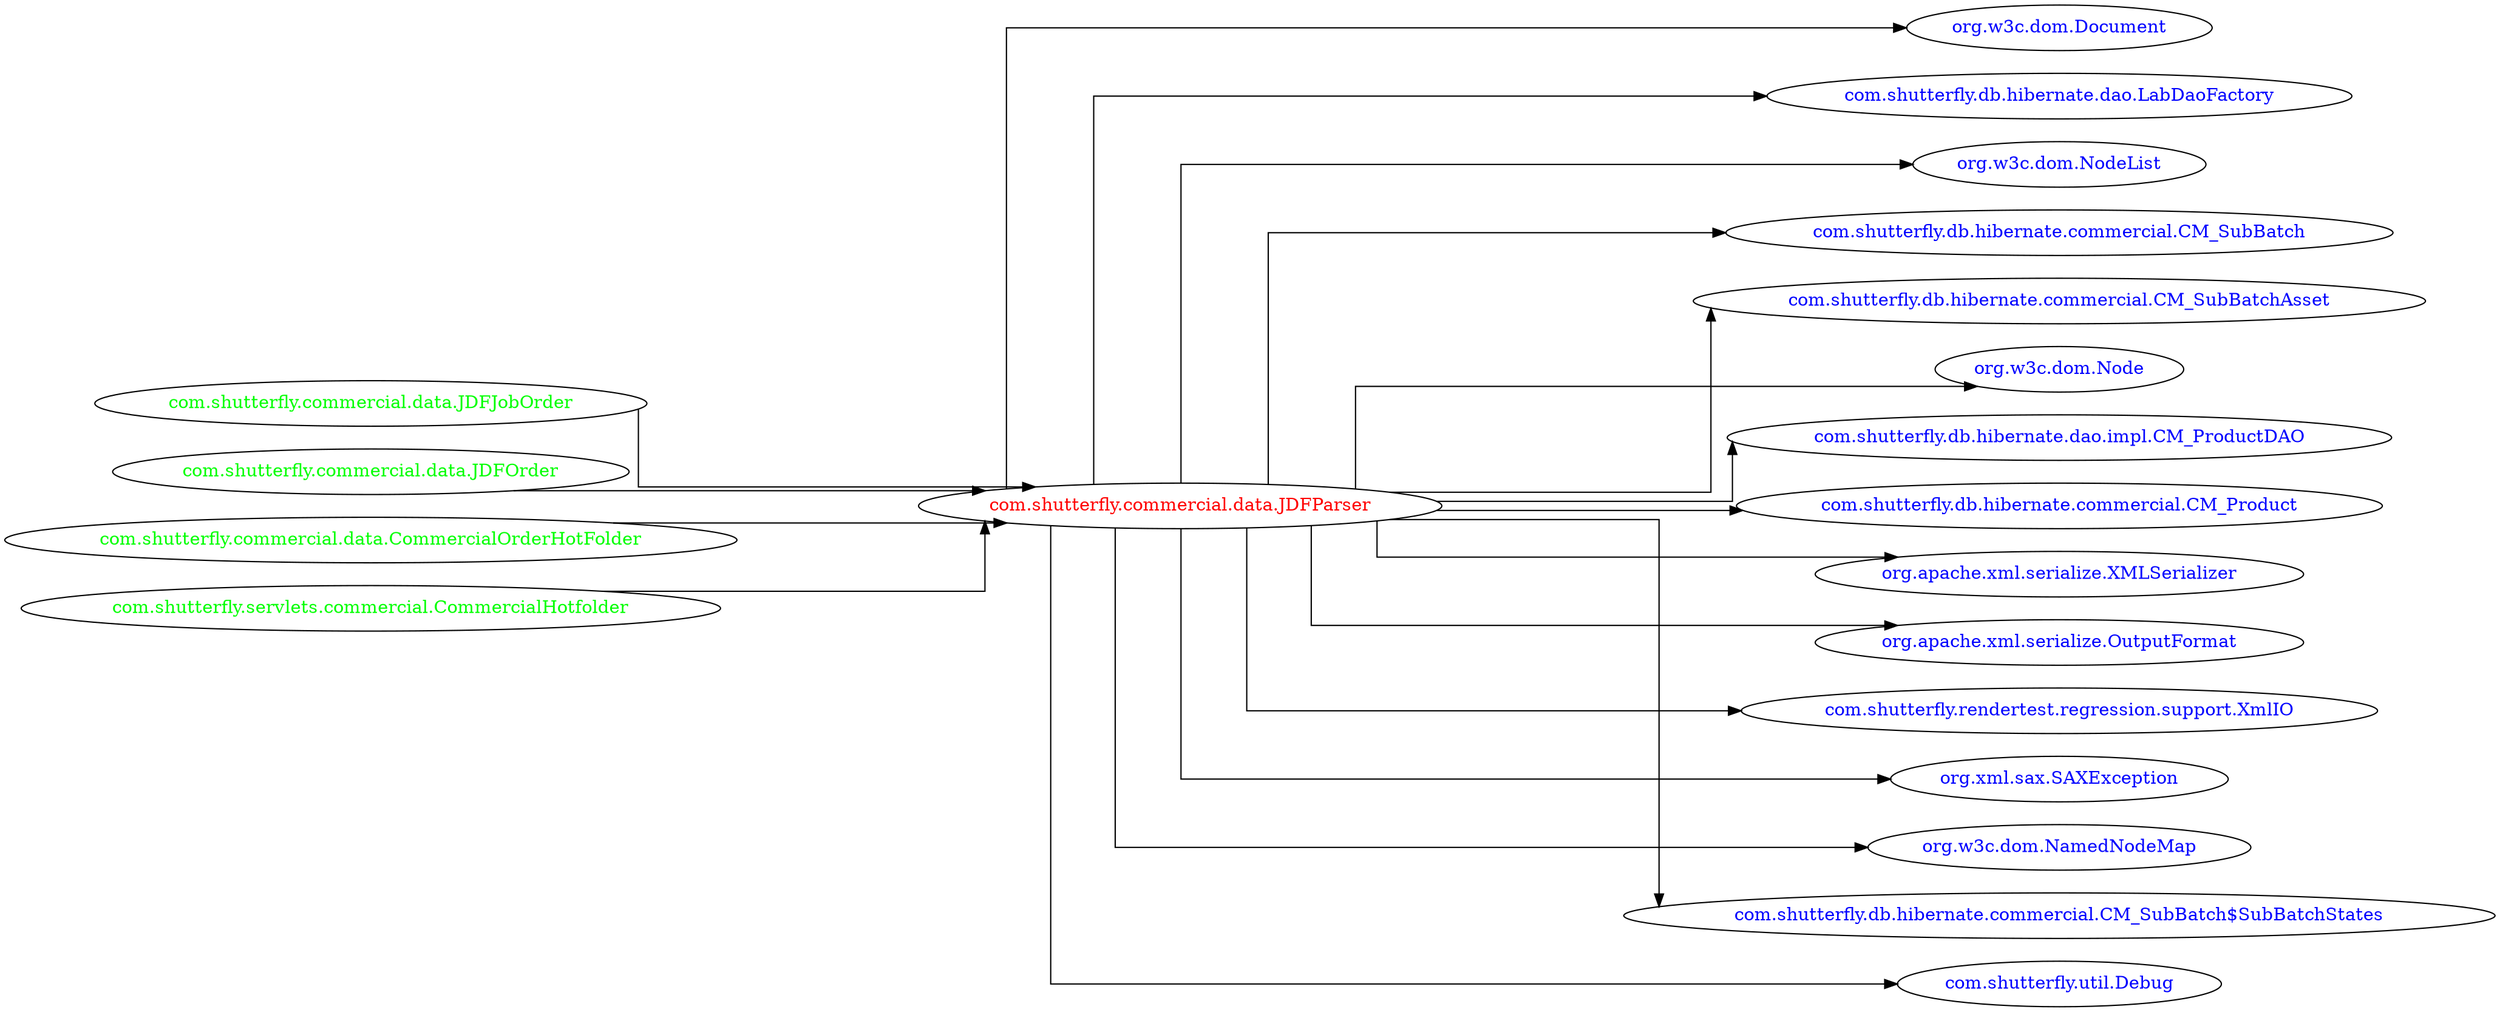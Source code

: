 digraph dependencyGraph {
 concentrate=true;
 ranksep="2.0";
 rankdir="LR"; 
 splines="ortho";
"com.shutterfly.commercial.data.JDFParser" [fontcolor="red"];
"org.w3c.dom.Document" [ fontcolor="blue" ];
"com.shutterfly.commercial.data.JDFParser"->"org.w3c.dom.Document";
"com.shutterfly.db.hibernate.dao.LabDaoFactory" [ fontcolor="blue" ];
"com.shutterfly.commercial.data.JDFParser"->"com.shutterfly.db.hibernate.dao.LabDaoFactory";
"org.w3c.dom.NodeList" [ fontcolor="blue" ];
"com.shutterfly.commercial.data.JDFParser"->"org.w3c.dom.NodeList";
"com.shutterfly.db.hibernate.commercial.CM_SubBatch" [ fontcolor="blue" ];
"com.shutterfly.commercial.data.JDFParser"->"com.shutterfly.db.hibernate.commercial.CM_SubBatch";
"com.shutterfly.db.hibernate.commercial.CM_SubBatchAsset" [ fontcolor="blue" ];
"com.shutterfly.commercial.data.JDFParser"->"com.shutterfly.db.hibernate.commercial.CM_SubBatchAsset";
"org.w3c.dom.Node" [ fontcolor="blue" ];
"com.shutterfly.commercial.data.JDFParser"->"org.w3c.dom.Node";
"com.shutterfly.db.hibernate.dao.impl.CM_ProductDAO" [ fontcolor="blue" ];
"com.shutterfly.commercial.data.JDFParser"->"com.shutterfly.db.hibernate.dao.impl.CM_ProductDAO";
"com.shutterfly.db.hibernate.commercial.CM_Product" [ fontcolor="blue" ];
"com.shutterfly.commercial.data.JDFParser"->"com.shutterfly.db.hibernate.commercial.CM_Product";
"org.apache.xml.serialize.XMLSerializer" [ fontcolor="blue" ];
"com.shutterfly.commercial.data.JDFParser"->"org.apache.xml.serialize.XMLSerializer";
"org.apache.xml.serialize.OutputFormat" [ fontcolor="blue" ];
"com.shutterfly.commercial.data.JDFParser"->"org.apache.xml.serialize.OutputFormat";
"com.shutterfly.rendertest.regression.support.XmlIO" [ fontcolor="blue" ];
"com.shutterfly.commercial.data.JDFParser"->"com.shutterfly.rendertest.regression.support.XmlIO";
"org.xml.sax.SAXException" [ fontcolor="blue" ];
"com.shutterfly.commercial.data.JDFParser"->"org.xml.sax.SAXException";
"org.w3c.dom.NamedNodeMap" [ fontcolor="blue" ];
"com.shutterfly.commercial.data.JDFParser"->"org.w3c.dom.NamedNodeMap";
"com.shutterfly.db.hibernate.commercial.CM_SubBatch$SubBatchStates" [ fontcolor="blue" ];
"com.shutterfly.commercial.data.JDFParser"->"com.shutterfly.db.hibernate.commercial.CM_SubBatch$SubBatchStates";
"com.shutterfly.util.Debug" [ fontcolor="blue" ];
"com.shutterfly.commercial.data.JDFParser"->"com.shutterfly.util.Debug";
"com.shutterfly.commercial.data.JDFJobOrder" [ fontcolor="green" ];
"com.shutterfly.commercial.data.JDFJobOrder"->"com.shutterfly.commercial.data.JDFParser";
"com.shutterfly.commercial.data.JDFOrder" [ fontcolor="green" ];
"com.shutterfly.commercial.data.JDFOrder"->"com.shutterfly.commercial.data.JDFParser";
"com.shutterfly.commercial.data.CommercialOrderHotFolder" [ fontcolor="green" ];
"com.shutterfly.commercial.data.CommercialOrderHotFolder"->"com.shutterfly.commercial.data.JDFParser";
"com.shutterfly.servlets.commercial.CommercialHotfolder" [ fontcolor="green" ];
"com.shutterfly.servlets.commercial.CommercialHotfolder"->"com.shutterfly.commercial.data.JDFParser";
}